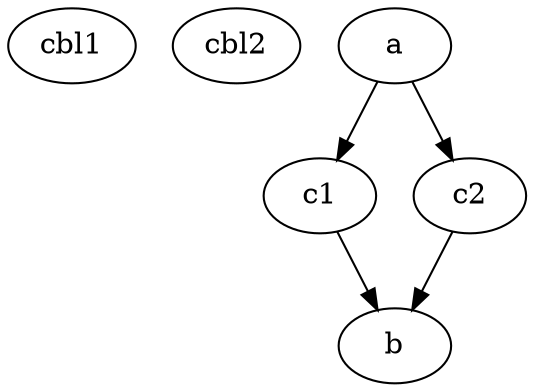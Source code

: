 digraph {
	cbl1 [ini="cable.ini" condition="10<=f<=30" action="from action import do; do('f', 30)"]
	cbl2 [ini="10dB.ini"  condition="f>30" action="from action import do; do('f', 30)"]

	c1 -> b [dev=cbl1 what="S21"]
	a -> c1 
	a -> c2
	c2 -> b [dev=cbl2 what="S21"]
}